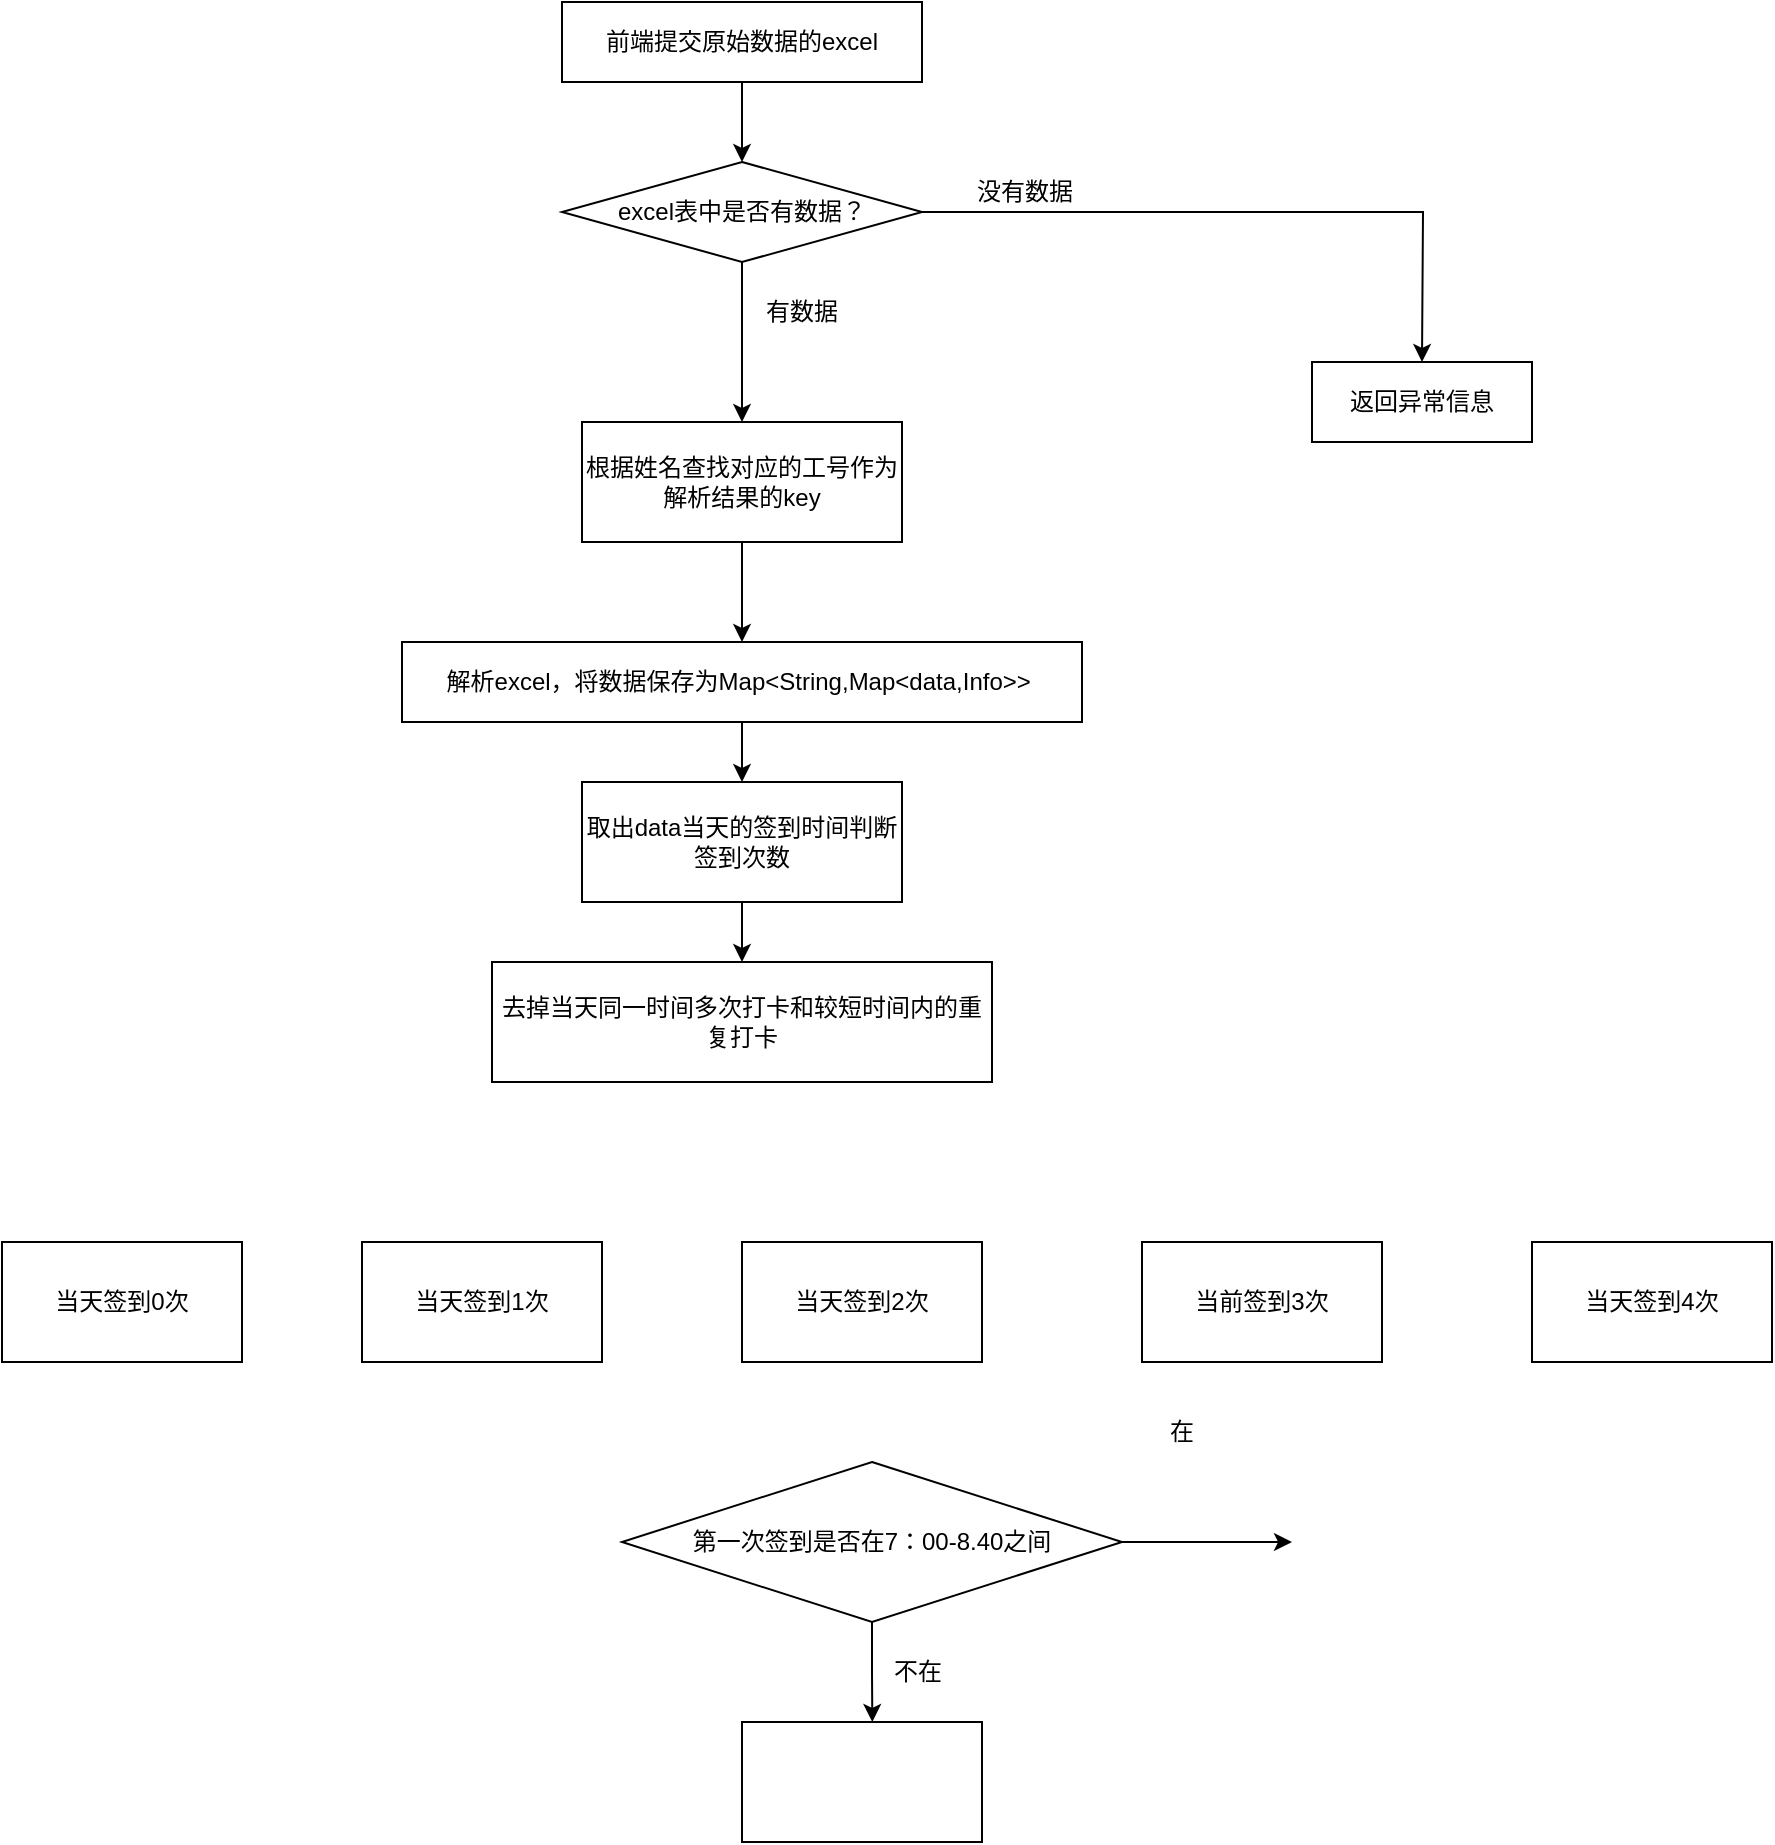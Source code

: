 <mxfile version="21.3.8" type="github">
  <diagram name="第 1 页" id="ZVFMXpemZyb0PqFnT5jA">
    <mxGraphModel dx="989" dy="543" grid="1" gridSize="10" guides="1" tooltips="1" connect="1" arrows="1" fold="1" page="1" pageScale="1" pageWidth="3300" pageHeight="4681" math="0" shadow="0">
      <root>
        <mxCell id="0" />
        <mxCell id="1" parent="0" />
        <mxCell id="liPdygqdaJvr4eSAD_Uh-6" style="edgeStyle=orthogonalEdgeStyle;rounded=0;orthogonalLoop=1;jettySize=auto;html=1;exitX=0.5;exitY=1;exitDx=0;exitDy=0;" parent="1" source="liPdygqdaJvr4eSAD_Uh-1" target="liPdygqdaJvr4eSAD_Uh-3" edge="1">
          <mxGeometry relative="1" as="geometry" />
        </mxCell>
        <mxCell id="liPdygqdaJvr4eSAD_Uh-1" value="前端提交原始数据的excel" style="rounded=0;whiteSpace=wrap;html=1;" parent="1" vertex="1">
          <mxGeometry x="1240" y="20" width="180" height="40" as="geometry" />
        </mxCell>
        <mxCell id="RX0m-WG8atA8wNFzW_0x-2" style="edgeStyle=orthogonalEdgeStyle;rounded=0;orthogonalLoop=1;jettySize=auto;html=1;exitX=0.5;exitY=1;exitDx=0;exitDy=0;entryX=0.5;entryY=0;entryDx=0;entryDy=0;" edge="1" parent="1" source="liPdygqdaJvr4eSAD_Uh-2" target="RX0m-WG8atA8wNFzW_0x-1">
          <mxGeometry relative="1" as="geometry" />
        </mxCell>
        <mxCell id="liPdygqdaJvr4eSAD_Uh-2" value="解析excel，将数据保存为Map&amp;lt;String,Map&amp;lt;data,Info&amp;gt;&amp;gt;&amp;nbsp;" style="rounded=0;whiteSpace=wrap;html=1;" parent="1" vertex="1">
          <mxGeometry x="1160" y="340" width="340" height="40" as="geometry" />
        </mxCell>
        <mxCell id="liPdygqdaJvr4eSAD_Uh-8" style="edgeStyle=orthogonalEdgeStyle;rounded=0;orthogonalLoop=1;jettySize=auto;html=1;exitX=1;exitY=0.5;exitDx=0;exitDy=0;" parent="1" source="liPdygqdaJvr4eSAD_Uh-3" edge="1">
          <mxGeometry relative="1" as="geometry">
            <mxPoint x="1670" y="200" as="targetPoint" />
          </mxGeometry>
        </mxCell>
        <mxCell id="liPdygqdaJvr4eSAD_Uh-16" style="edgeStyle=orthogonalEdgeStyle;rounded=0;orthogonalLoop=1;jettySize=auto;html=1;exitX=0.5;exitY=1;exitDx=0;exitDy=0;" parent="1" source="liPdygqdaJvr4eSAD_Uh-3" edge="1">
          <mxGeometry relative="1" as="geometry">
            <mxPoint x="1330" y="230" as="targetPoint" />
          </mxGeometry>
        </mxCell>
        <mxCell id="liPdygqdaJvr4eSAD_Uh-3" value="excel表中是否有数据？" style="rhombus;whiteSpace=wrap;html=1;" parent="1" vertex="1">
          <mxGeometry x="1240" y="100" width="180" height="50" as="geometry" />
        </mxCell>
        <mxCell id="liPdygqdaJvr4eSAD_Uh-11" value="没有数据" style="text;html=1;align=center;verticalAlign=middle;resizable=0;points=[];autosize=1;strokeColor=none;fillColor=none;" parent="1" vertex="1">
          <mxGeometry x="1436" y="100" width="70" height="30" as="geometry" />
        </mxCell>
        <mxCell id="liPdygqdaJvr4eSAD_Uh-12" value="返回异常信息" style="rounded=0;whiteSpace=wrap;html=1;" parent="1" vertex="1">
          <mxGeometry x="1615" y="200" width="110" height="40" as="geometry" />
        </mxCell>
        <mxCell id="liPdygqdaJvr4eSAD_Uh-17" value="有数据" style="text;html=1;strokeColor=none;fillColor=none;align=center;verticalAlign=middle;whiteSpace=wrap;rounded=0;" parent="1" vertex="1">
          <mxGeometry x="1330" y="160" width="60" height="30" as="geometry" />
        </mxCell>
        <mxCell id="wePBfAPc1riJ3pLvmxbH-1" style="edgeStyle=orthogonalEdgeStyle;rounded=0;orthogonalLoop=1;jettySize=auto;html=1;exitX=0.5;exitY=1;exitDx=0;exitDy=0;entryX=0.5;entryY=0;entryDx=0;entryDy=0;" parent="1" source="liPdygqdaJvr4eSAD_Uh-18" target="liPdygqdaJvr4eSAD_Uh-2" edge="1">
          <mxGeometry relative="1" as="geometry" />
        </mxCell>
        <mxCell id="liPdygqdaJvr4eSAD_Uh-18" value="根据姓名查找对应的工号作为解析结果的key" style="rounded=0;whiteSpace=wrap;html=1;" parent="1" vertex="1">
          <mxGeometry x="1250" y="230" width="160" height="60" as="geometry" />
        </mxCell>
        <mxCell id="RX0m-WG8atA8wNFzW_0x-9" style="edgeStyle=orthogonalEdgeStyle;rounded=0;orthogonalLoop=1;jettySize=auto;html=1;exitX=0.5;exitY=1;exitDx=0;exitDy=0;entryX=0.5;entryY=0;entryDx=0;entryDy=0;" edge="1" parent="1" source="RX0m-WG8atA8wNFzW_0x-1" target="RX0m-WG8atA8wNFzW_0x-8">
          <mxGeometry relative="1" as="geometry" />
        </mxCell>
        <mxCell id="RX0m-WG8atA8wNFzW_0x-1" value="取出data当天的签到时间判断签到次数" style="rounded=0;whiteSpace=wrap;html=1;" vertex="1" parent="1">
          <mxGeometry x="1250" y="410" width="160" height="60" as="geometry" />
        </mxCell>
        <mxCell id="RX0m-WG8atA8wNFzW_0x-3" value="当天签到0次" style="rounded=0;whiteSpace=wrap;html=1;" vertex="1" parent="1">
          <mxGeometry x="960" y="640" width="120" height="60" as="geometry" />
        </mxCell>
        <mxCell id="RX0m-WG8atA8wNFzW_0x-4" value="当天签到2次" style="rounded=0;whiteSpace=wrap;html=1;" vertex="1" parent="1">
          <mxGeometry x="1330" y="640" width="120" height="60" as="geometry" />
        </mxCell>
        <mxCell id="RX0m-WG8atA8wNFzW_0x-5" value="当前签到3次" style="rounded=0;whiteSpace=wrap;html=1;" vertex="1" parent="1">
          <mxGeometry x="1530" y="640" width="120" height="60" as="geometry" />
        </mxCell>
        <mxCell id="RX0m-WG8atA8wNFzW_0x-6" value="当天签到4次" style="rounded=0;whiteSpace=wrap;html=1;" vertex="1" parent="1">
          <mxGeometry x="1725" y="640" width="120" height="60" as="geometry" />
        </mxCell>
        <mxCell id="RX0m-WG8atA8wNFzW_0x-7" value="当天签到1次" style="rounded=0;whiteSpace=wrap;html=1;" vertex="1" parent="1">
          <mxGeometry x="1140" y="640" width="120" height="60" as="geometry" />
        </mxCell>
        <mxCell id="RX0m-WG8atA8wNFzW_0x-8" value="去掉当天同一时间多次打卡和较短时间内的重复打卡" style="rounded=0;whiteSpace=wrap;html=1;" vertex="1" parent="1">
          <mxGeometry x="1205" y="500" width="250" height="60" as="geometry" />
        </mxCell>
        <mxCell id="RX0m-WG8atA8wNFzW_0x-23" style="edgeStyle=orthogonalEdgeStyle;rounded=0;orthogonalLoop=1;jettySize=auto;html=1;exitX=1;exitY=0.5;exitDx=0;exitDy=0;entryX=0;entryY=0.5;entryDx=0;entryDy=0;" edge="1" parent="1" source="RX0m-WG8atA8wNFzW_0x-19">
          <mxGeometry relative="1" as="geometry">
            <mxPoint x="1605" y="790" as="targetPoint" />
          </mxGeometry>
        </mxCell>
        <mxCell id="RX0m-WG8atA8wNFzW_0x-25" style="edgeStyle=orthogonalEdgeStyle;rounded=0;orthogonalLoop=1;jettySize=auto;html=1;exitX=0.5;exitY=1;exitDx=0;exitDy=0;entryX=0.543;entryY=0;entryDx=0;entryDy=0;entryPerimeter=0;" edge="1" parent="1" source="RX0m-WG8atA8wNFzW_0x-19" target="RX0m-WG8atA8wNFzW_0x-20">
          <mxGeometry relative="1" as="geometry" />
        </mxCell>
        <mxCell id="RX0m-WG8atA8wNFzW_0x-19" value="第一次签到是否在7：00-8.40之间" style="rhombus;whiteSpace=wrap;html=1;" vertex="1" parent="1">
          <mxGeometry x="1270" y="750" width="250" height="80" as="geometry" />
        </mxCell>
        <mxCell id="RX0m-WG8atA8wNFzW_0x-20" value="" style="rounded=0;whiteSpace=wrap;html=1;" vertex="1" parent="1">
          <mxGeometry x="1330" y="880" width="120" height="60" as="geometry" />
        </mxCell>
        <mxCell id="RX0m-WG8atA8wNFzW_0x-24" value="在" style="text;html=1;strokeColor=none;fillColor=none;align=center;verticalAlign=middle;whiteSpace=wrap;rounded=0;" vertex="1" parent="1">
          <mxGeometry x="1520" y="720" width="60" height="30" as="geometry" />
        </mxCell>
        <mxCell id="RX0m-WG8atA8wNFzW_0x-26" value="不在" style="text;html=1;strokeColor=none;fillColor=none;align=center;verticalAlign=middle;whiteSpace=wrap;rounded=0;" vertex="1" parent="1">
          <mxGeometry x="1388" y="840" width="60" height="30" as="geometry" />
        </mxCell>
      </root>
    </mxGraphModel>
  </diagram>
</mxfile>
